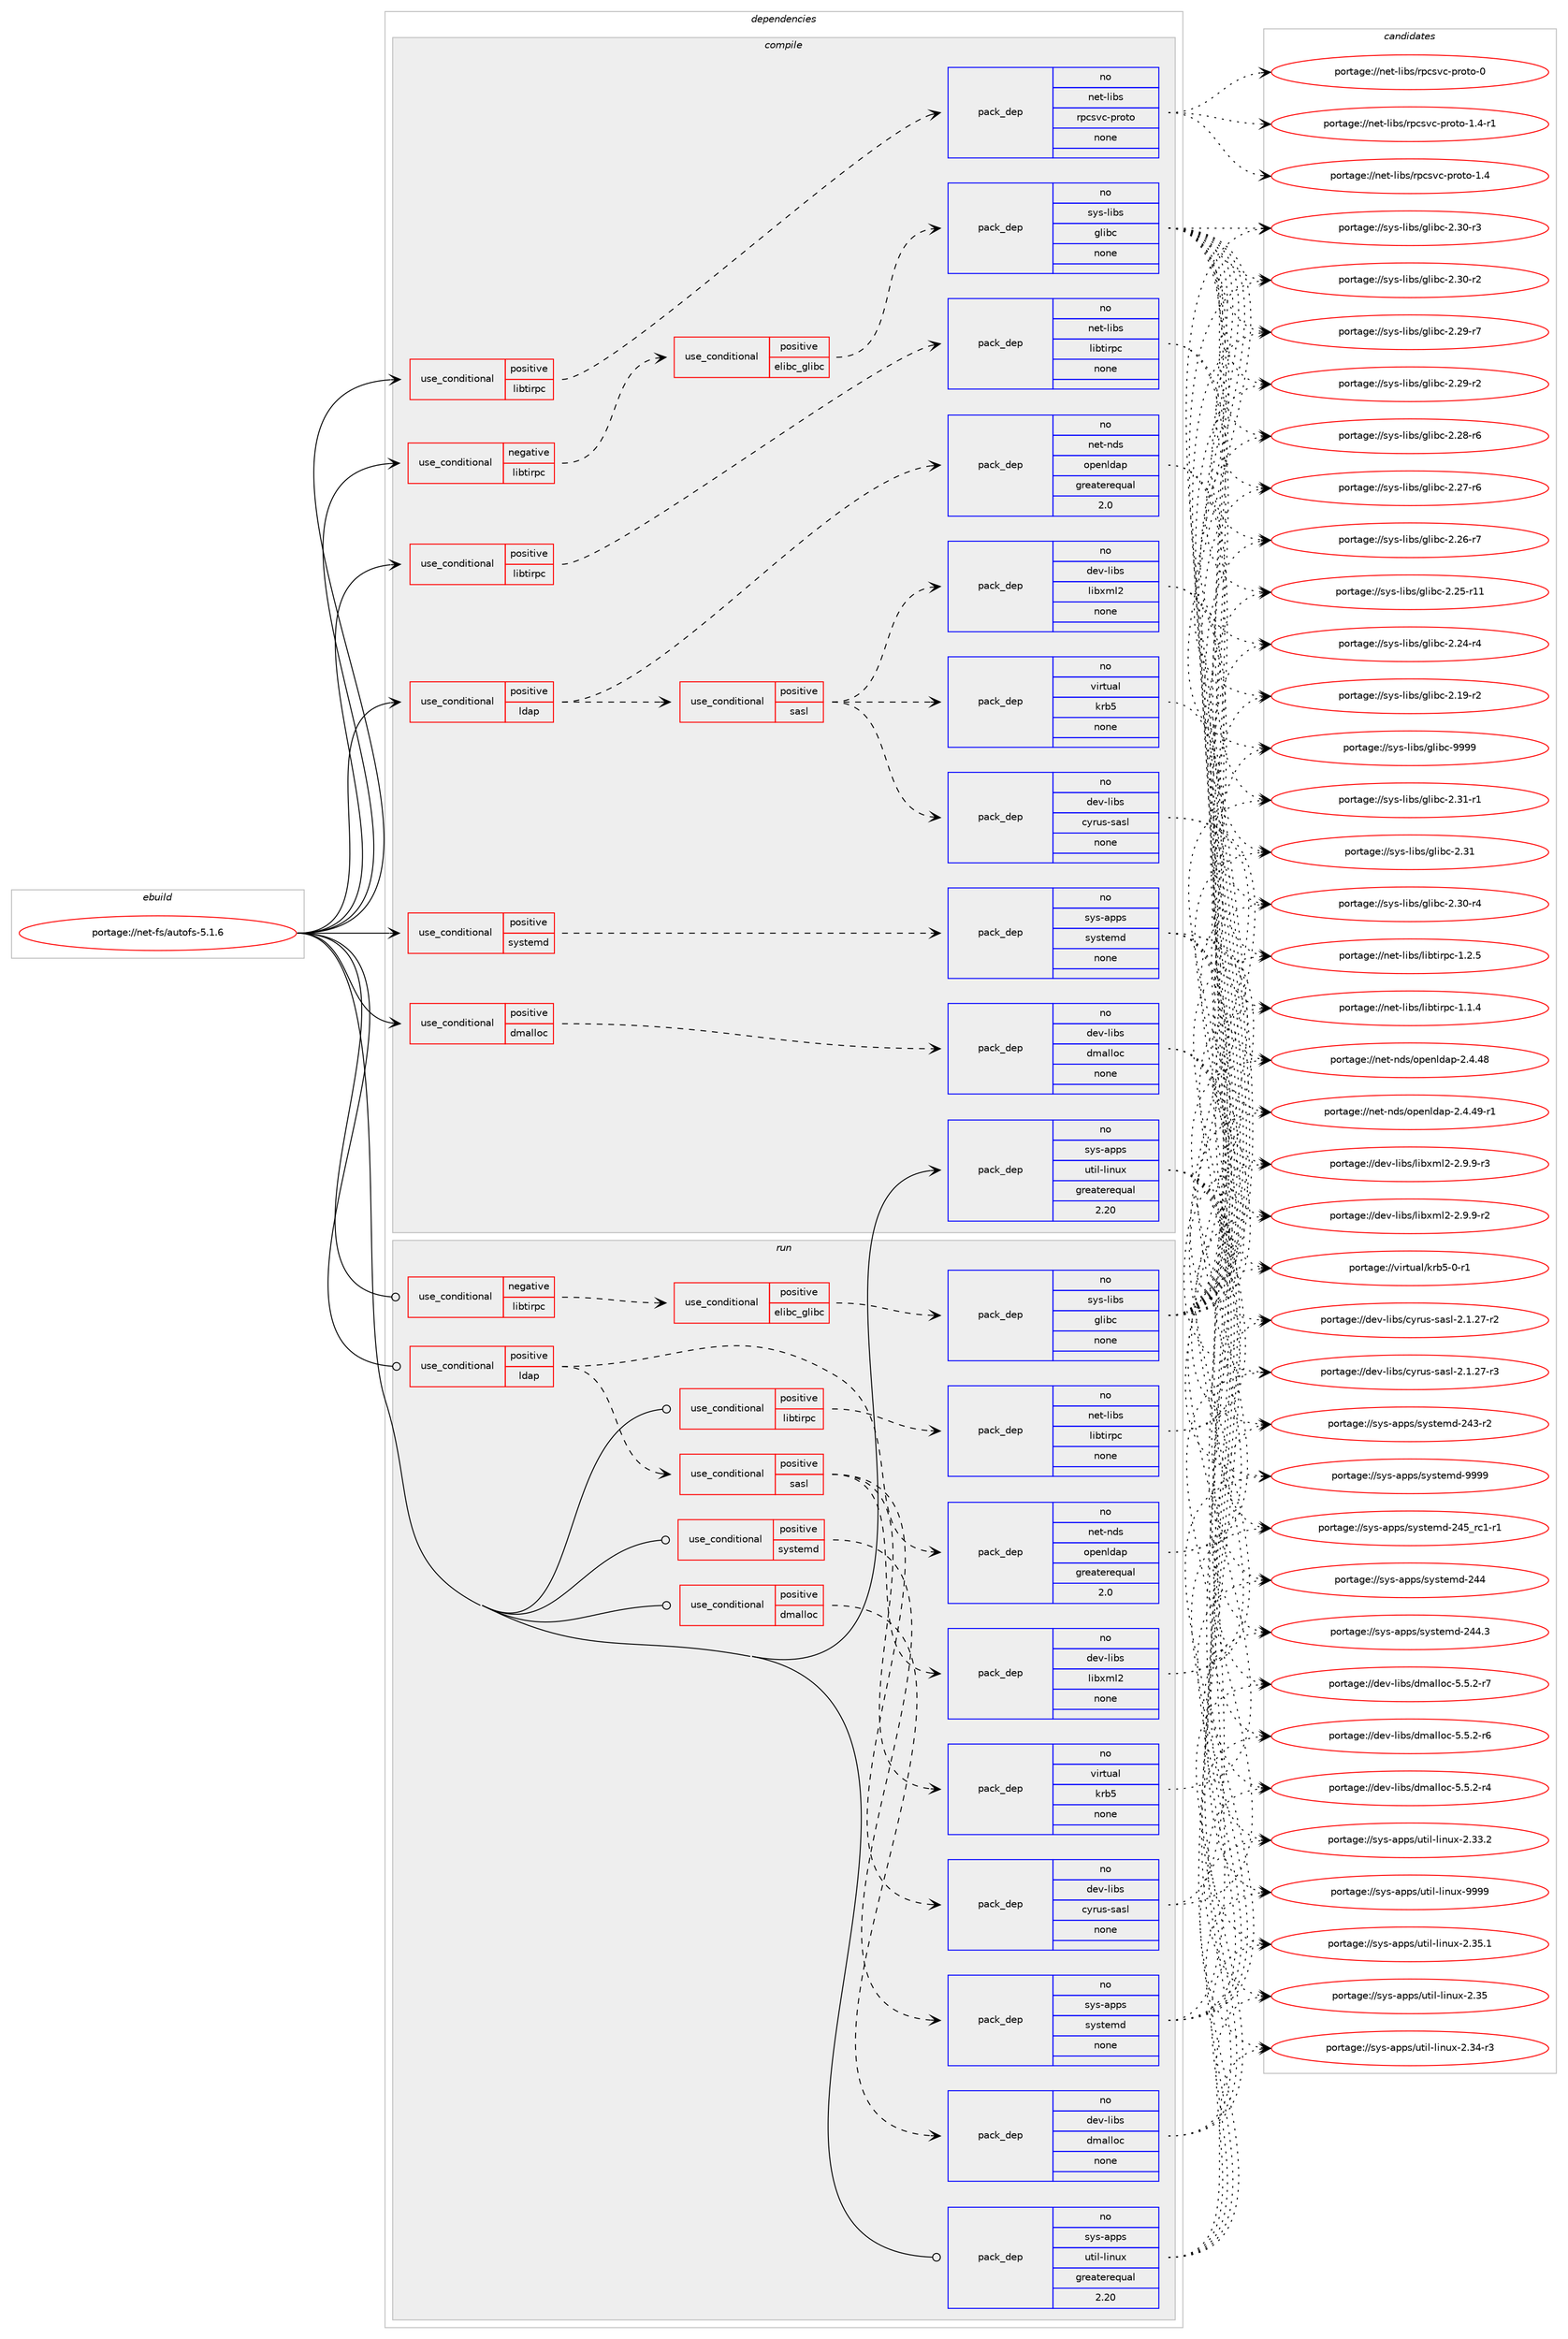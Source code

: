 digraph prolog {

# *************
# Graph options
# *************

newrank=true;
concentrate=true;
compound=true;
graph [rankdir=LR,fontname=Helvetica,fontsize=10,ranksep=1.5];#, ranksep=2.5, nodesep=0.2];
edge  [arrowhead=vee];
node  [fontname=Helvetica,fontsize=10];

# **********
# The ebuild
# **********

subgraph cluster_leftcol {
color=gray;
rank=same;
label=<<i>ebuild</i>>;
id [label="portage://net-fs/autofs-5.1.6", color=red, width=4, href="../net-fs/autofs-5.1.6.svg"];
}

# ****************
# The dependencies
# ****************

subgraph cluster_midcol {
color=gray;
label=<<i>dependencies</i>>;
subgraph cluster_compile {
fillcolor="#eeeeee";
style=filled;
label=<<i>compile</i>>;
subgraph cond31868 {
dependency145514 [label=<<TABLE BORDER="0" CELLBORDER="1" CELLSPACING="0" CELLPADDING="4"><TR><TD ROWSPAN="3" CELLPADDING="10">use_conditional</TD></TR><TR><TD>negative</TD></TR><TR><TD>libtirpc</TD></TR></TABLE>>, shape=none, color=red];
subgraph cond31869 {
dependency145515 [label=<<TABLE BORDER="0" CELLBORDER="1" CELLSPACING="0" CELLPADDING="4"><TR><TD ROWSPAN="3" CELLPADDING="10">use_conditional</TD></TR><TR><TD>positive</TD></TR><TR><TD>elibc_glibc</TD></TR></TABLE>>, shape=none, color=red];
subgraph pack111236 {
dependency145516 [label=<<TABLE BORDER="0" CELLBORDER="1" CELLSPACING="0" CELLPADDING="4" WIDTH="220"><TR><TD ROWSPAN="6" CELLPADDING="30">pack_dep</TD></TR><TR><TD WIDTH="110">no</TD></TR><TR><TD>sys-libs</TD></TR><TR><TD>glibc</TD></TR><TR><TD>none</TD></TR><TR><TD></TD></TR></TABLE>>, shape=none, color=blue];
}
dependency145515:e -> dependency145516:w [weight=20,style="dashed",arrowhead="vee"];
}
dependency145514:e -> dependency145515:w [weight=20,style="dashed",arrowhead="vee"];
}
id:e -> dependency145514:w [weight=20,style="solid",arrowhead="vee"];
subgraph cond31870 {
dependency145517 [label=<<TABLE BORDER="0" CELLBORDER="1" CELLSPACING="0" CELLPADDING="4"><TR><TD ROWSPAN="3" CELLPADDING="10">use_conditional</TD></TR><TR><TD>positive</TD></TR><TR><TD>dmalloc</TD></TR></TABLE>>, shape=none, color=red];
subgraph pack111237 {
dependency145518 [label=<<TABLE BORDER="0" CELLBORDER="1" CELLSPACING="0" CELLPADDING="4" WIDTH="220"><TR><TD ROWSPAN="6" CELLPADDING="30">pack_dep</TD></TR><TR><TD WIDTH="110">no</TD></TR><TR><TD>dev-libs</TD></TR><TR><TD>dmalloc</TD></TR><TR><TD>none</TD></TR><TR><TD></TD></TR></TABLE>>, shape=none, color=blue];
}
dependency145517:e -> dependency145518:w [weight=20,style="dashed",arrowhead="vee"];
}
id:e -> dependency145517:w [weight=20,style="solid",arrowhead="vee"];
subgraph cond31871 {
dependency145519 [label=<<TABLE BORDER="0" CELLBORDER="1" CELLSPACING="0" CELLPADDING="4"><TR><TD ROWSPAN="3" CELLPADDING="10">use_conditional</TD></TR><TR><TD>positive</TD></TR><TR><TD>ldap</TD></TR></TABLE>>, shape=none, color=red];
subgraph pack111238 {
dependency145520 [label=<<TABLE BORDER="0" CELLBORDER="1" CELLSPACING="0" CELLPADDING="4" WIDTH="220"><TR><TD ROWSPAN="6" CELLPADDING="30">pack_dep</TD></TR><TR><TD WIDTH="110">no</TD></TR><TR><TD>net-nds</TD></TR><TR><TD>openldap</TD></TR><TR><TD>greaterequal</TD></TR><TR><TD>2.0</TD></TR></TABLE>>, shape=none, color=blue];
}
dependency145519:e -> dependency145520:w [weight=20,style="dashed",arrowhead="vee"];
subgraph cond31872 {
dependency145521 [label=<<TABLE BORDER="0" CELLBORDER="1" CELLSPACING="0" CELLPADDING="4"><TR><TD ROWSPAN="3" CELLPADDING="10">use_conditional</TD></TR><TR><TD>positive</TD></TR><TR><TD>sasl</TD></TR></TABLE>>, shape=none, color=red];
subgraph pack111239 {
dependency145522 [label=<<TABLE BORDER="0" CELLBORDER="1" CELLSPACING="0" CELLPADDING="4" WIDTH="220"><TR><TD ROWSPAN="6" CELLPADDING="30">pack_dep</TD></TR><TR><TD WIDTH="110">no</TD></TR><TR><TD>dev-libs</TD></TR><TR><TD>cyrus-sasl</TD></TR><TR><TD>none</TD></TR><TR><TD></TD></TR></TABLE>>, shape=none, color=blue];
}
dependency145521:e -> dependency145522:w [weight=20,style="dashed",arrowhead="vee"];
subgraph pack111240 {
dependency145523 [label=<<TABLE BORDER="0" CELLBORDER="1" CELLSPACING="0" CELLPADDING="4" WIDTH="220"><TR><TD ROWSPAN="6" CELLPADDING="30">pack_dep</TD></TR><TR><TD WIDTH="110">no</TD></TR><TR><TD>dev-libs</TD></TR><TR><TD>libxml2</TD></TR><TR><TD>none</TD></TR><TR><TD></TD></TR></TABLE>>, shape=none, color=blue];
}
dependency145521:e -> dependency145523:w [weight=20,style="dashed",arrowhead="vee"];
subgraph pack111241 {
dependency145524 [label=<<TABLE BORDER="0" CELLBORDER="1" CELLSPACING="0" CELLPADDING="4" WIDTH="220"><TR><TD ROWSPAN="6" CELLPADDING="30">pack_dep</TD></TR><TR><TD WIDTH="110">no</TD></TR><TR><TD>virtual</TD></TR><TR><TD>krb5</TD></TR><TR><TD>none</TD></TR><TR><TD></TD></TR></TABLE>>, shape=none, color=blue];
}
dependency145521:e -> dependency145524:w [weight=20,style="dashed",arrowhead="vee"];
}
dependency145519:e -> dependency145521:w [weight=20,style="dashed",arrowhead="vee"];
}
id:e -> dependency145519:w [weight=20,style="solid",arrowhead="vee"];
subgraph cond31873 {
dependency145525 [label=<<TABLE BORDER="0" CELLBORDER="1" CELLSPACING="0" CELLPADDING="4"><TR><TD ROWSPAN="3" CELLPADDING="10">use_conditional</TD></TR><TR><TD>positive</TD></TR><TR><TD>libtirpc</TD></TR></TABLE>>, shape=none, color=red];
subgraph pack111242 {
dependency145526 [label=<<TABLE BORDER="0" CELLBORDER="1" CELLSPACING="0" CELLPADDING="4" WIDTH="220"><TR><TD ROWSPAN="6" CELLPADDING="30">pack_dep</TD></TR><TR><TD WIDTH="110">no</TD></TR><TR><TD>net-libs</TD></TR><TR><TD>libtirpc</TD></TR><TR><TD>none</TD></TR><TR><TD></TD></TR></TABLE>>, shape=none, color=blue];
}
dependency145525:e -> dependency145526:w [weight=20,style="dashed",arrowhead="vee"];
}
id:e -> dependency145525:w [weight=20,style="solid",arrowhead="vee"];
subgraph cond31874 {
dependency145527 [label=<<TABLE BORDER="0" CELLBORDER="1" CELLSPACING="0" CELLPADDING="4"><TR><TD ROWSPAN="3" CELLPADDING="10">use_conditional</TD></TR><TR><TD>positive</TD></TR><TR><TD>libtirpc</TD></TR></TABLE>>, shape=none, color=red];
subgraph pack111243 {
dependency145528 [label=<<TABLE BORDER="0" CELLBORDER="1" CELLSPACING="0" CELLPADDING="4" WIDTH="220"><TR><TD ROWSPAN="6" CELLPADDING="30">pack_dep</TD></TR><TR><TD WIDTH="110">no</TD></TR><TR><TD>net-libs</TD></TR><TR><TD>rpcsvc-proto</TD></TR><TR><TD>none</TD></TR><TR><TD></TD></TR></TABLE>>, shape=none, color=blue];
}
dependency145527:e -> dependency145528:w [weight=20,style="dashed",arrowhead="vee"];
}
id:e -> dependency145527:w [weight=20,style="solid",arrowhead="vee"];
subgraph cond31875 {
dependency145529 [label=<<TABLE BORDER="0" CELLBORDER="1" CELLSPACING="0" CELLPADDING="4"><TR><TD ROWSPAN="3" CELLPADDING="10">use_conditional</TD></TR><TR><TD>positive</TD></TR><TR><TD>systemd</TD></TR></TABLE>>, shape=none, color=red];
subgraph pack111244 {
dependency145530 [label=<<TABLE BORDER="0" CELLBORDER="1" CELLSPACING="0" CELLPADDING="4" WIDTH="220"><TR><TD ROWSPAN="6" CELLPADDING="30">pack_dep</TD></TR><TR><TD WIDTH="110">no</TD></TR><TR><TD>sys-apps</TD></TR><TR><TD>systemd</TD></TR><TR><TD>none</TD></TR><TR><TD></TD></TR></TABLE>>, shape=none, color=blue];
}
dependency145529:e -> dependency145530:w [weight=20,style="dashed",arrowhead="vee"];
}
id:e -> dependency145529:w [weight=20,style="solid",arrowhead="vee"];
subgraph pack111245 {
dependency145531 [label=<<TABLE BORDER="0" CELLBORDER="1" CELLSPACING="0" CELLPADDING="4" WIDTH="220"><TR><TD ROWSPAN="6" CELLPADDING="30">pack_dep</TD></TR><TR><TD WIDTH="110">no</TD></TR><TR><TD>sys-apps</TD></TR><TR><TD>util-linux</TD></TR><TR><TD>greaterequal</TD></TR><TR><TD>2.20</TD></TR></TABLE>>, shape=none, color=blue];
}
id:e -> dependency145531:w [weight=20,style="solid",arrowhead="vee"];
}
subgraph cluster_compileandrun {
fillcolor="#eeeeee";
style=filled;
label=<<i>compile and run</i>>;
}
subgraph cluster_run {
fillcolor="#eeeeee";
style=filled;
label=<<i>run</i>>;
subgraph cond31876 {
dependency145532 [label=<<TABLE BORDER="0" CELLBORDER="1" CELLSPACING="0" CELLPADDING="4"><TR><TD ROWSPAN="3" CELLPADDING="10">use_conditional</TD></TR><TR><TD>negative</TD></TR><TR><TD>libtirpc</TD></TR></TABLE>>, shape=none, color=red];
subgraph cond31877 {
dependency145533 [label=<<TABLE BORDER="0" CELLBORDER="1" CELLSPACING="0" CELLPADDING="4"><TR><TD ROWSPAN="3" CELLPADDING="10">use_conditional</TD></TR><TR><TD>positive</TD></TR><TR><TD>elibc_glibc</TD></TR></TABLE>>, shape=none, color=red];
subgraph pack111246 {
dependency145534 [label=<<TABLE BORDER="0" CELLBORDER="1" CELLSPACING="0" CELLPADDING="4" WIDTH="220"><TR><TD ROWSPAN="6" CELLPADDING="30">pack_dep</TD></TR><TR><TD WIDTH="110">no</TD></TR><TR><TD>sys-libs</TD></TR><TR><TD>glibc</TD></TR><TR><TD>none</TD></TR><TR><TD></TD></TR></TABLE>>, shape=none, color=blue];
}
dependency145533:e -> dependency145534:w [weight=20,style="dashed",arrowhead="vee"];
}
dependency145532:e -> dependency145533:w [weight=20,style="dashed",arrowhead="vee"];
}
id:e -> dependency145532:w [weight=20,style="solid",arrowhead="odot"];
subgraph cond31878 {
dependency145535 [label=<<TABLE BORDER="0" CELLBORDER="1" CELLSPACING="0" CELLPADDING="4"><TR><TD ROWSPAN="3" CELLPADDING="10">use_conditional</TD></TR><TR><TD>positive</TD></TR><TR><TD>dmalloc</TD></TR></TABLE>>, shape=none, color=red];
subgraph pack111247 {
dependency145536 [label=<<TABLE BORDER="0" CELLBORDER="1" CELLSPACING="0" CELLPADDING="4" WIDTH="220"><TR><TD ROWSPAN="6" CELLPADDING="30">pack_dep</TD></TR><TR><TD WIDTH="110">no</TD></TR><TR><TD>dev-libs</TD></TR><TR><TD>dmalloc</TD></TR><TR><TD>none</TD></TR><TR><TD></TD></TR></TABLE>>, shape=none, color=blue];
}
dependency145535:e -> dependency145536:w [weight=20,style="dashed",arrowhead="vee"];
}
id:e -> dependency145535:w [weight=20,style="solid",arrowhead="odot"];
subgraph cond31879 {
dependency145537 [label=<<TABLE BORDER="0" CELLBORDER="1" CELLSPACING="0" CELLPADDING="4"><TR><TD ROWSPAN="3" CELLPADDING="10">use_conditional</TD></TR><TR><TD>positive</TD></TR><TR><TD>ldap</TD></TR></TABLE>>, shape=none, color=red];
subgraph pack111248 {
dependency145538 [label=<<TABLE BORDER="0" CELLBORDER="1" CELLSPACING="0" CELLPADDING="4" WIDTH="220"><TR><TD ROWSPAN="6" CELLPADDING="30">pack_dep</TD></TR><TR><TD WIDTH="110">no</TD></TR><TR><TD>net-nds</TD></TR><TR><TD>openldap</TD></TR><TR><TD>greaterequal</TD></TR><TR><TD>2.0</TD></TR></TABLE>>, shape=none, color=blue];
}
dependency145537:e -> dependency145538:w [weight=20,style="dashed",arrowhead="vee"];
subgraph cond31880 {
dependency145539 [label=<<TABLE BORDER="0" CELLBORDER="1" CELLSPACING="0" CELLPADDING="4"><TR><TD ROWSPAN="3" CELLPADDING="10">use_conditional</TD></TR><TR><TD>positive</TD></TR><TR><TD>sasl</TD></TR></TABLE>>, shape=none, color=red];
subgraph pack111249 {
dependency145540 [label=<<TABLE BORDER="0" CELLBORDER="1" CELLSPACING="0" CELLPADDING="4" WIDTH="220"><TR><TD ROWSPAN="6" CELLPADDING="30">pack_dep</TD></TR><TR><TD WIDTH="110">no</TD></TR><TR><TD>dev-libs</TD></TR><TR><TD>cyrus-sasl</TD></TR><TR><TD>none</TD></TR><TR><TD></TD></TR></TABLE>>, shape=none, color=blue];
}
dependency145539:e -> dependency145540:w [weight=20,style="dashed",arrowhead="vee"];
subgraph pack111250 {
dependency145541 [label=<<TABLE BORDER="0" CELLBORDER="1" CELLSPACING="0" CELLPADDING="4" WIDTH="220"><TR><TD ROWSPAN="6" CELLPADDING="30">pack_dep</TD></TR><TR><TD WIDTH="110">no</TD></TR><TR><TD>dev-libs</TD></TR><TR><TD>libxml2</TD></TR><TR><TD>none</TD></TR><TR><TD></TD></TR></TABLE>>, shape=none, color=blue];
}
dependency145539:e -> dependency145541:w [weight=20,style="dashed",arrowhead="vee"];
subgraph pack111251 {
dependency145542 [label=<<TABLE BORDER="0" CELLBORDER="1" CELLSPACING="0" CELLPADDING="4" WIDTH="220"><TR><TD ROWSPAN="6" CELLPADDING="30">pack_dep</TD></TR><TR><TD WIDTH="110">no</TD></TR><TR><TD>virtual</TD></TR><TR><TD>krb5</TD></TR><TR><TD>none</TD></TR><TR><TD></TD></TR></TABLE>>, shape=none, color=blue];
}
dependency145539:e -> dependency145542:w [weight=20,style="dashed",arrowhead="vee"];
}
dependency145537:e -> dependency145539:w [weight=20,style="dashed",arrowhead="vee"];
}
id:e -> dependency145537:w [weight=20,style="solid",arrowhead="odot"];
subgraph cond31881 {
dependency145543 [label=<<TABLE BORDER="0" CELLBORDER="1" CELLSPACING="0" CELLPADDING="4"><TR><TD ROWSPAN="3" CELLPADDING="10">use_conditional</TD></TR><TR><TD>positive</TD></TR><TR><TD>libtirpc</TD></TR></TABLE>>, shape=none, color=red];
subgraph pack111252 {
dependency145544 [label=<<TABLE BORDER="0" CELLBORDER="1" CELLSPACING="0" CELLPADDING="4" WIDTH="220"><TR><TD ROWSPAN="6" CELLPADDING="30">pack_dep</TD></TR><TR><TD WIDTH="110">no</TD></TR><TR><TD>net-libs</TD></TR><TR><TD>libtirpc</TD></TR><TR><TD>none</TD></TR><TR><TD></TD></TR></TABLE>>, shape=none, color=blue];
}
dependency145543:e -> dependency145544:w [weight=20,style="dashed",arrowhead="vee"];
}
id:e -> dependency145543:w [weight=20,style="solid",arrowhead="odot"];
subgraph cond31882 {
dependency145545 [label=<<TABLE BORDER="0" CELLBORDER="1" CELLSPACING="0" CELLPADDING="4"><TR><TD ROWSPAN="3" CELLPADDING="10">use_conditional</TD></TR><TR><TD>positive</TD></TR><TR><TD>systemd</TD></TR></TABLE>>, shape=none, color=red];
subgraph pack111253 {
dependency145546 [label=<<TABLE BORDER="0" CELLBORDER="1" CELLSPACING="0" CELLPADDING="4" WIDTH="220"><TR><TD ROWSPAN="6" CELLPADDING="30">pack_dep</TD></TR><TR><TD WIDTH="110">no</TD></TR><TR><TD>sys-apps</TD></TR><TR><TD>systemd</TD></TR><TR><TD>none</TD></TR><TR><TD></TD></TR></TABLE>>, shape=none, color=blue];
}
dependency145545:e -> dependency145546:w [weight=20,style="dashed",arrowhead="vee"];
}
id:e -> dependency145545:w [weight=20,style="solid",arrowhead="odot"];
subgraph pack111254 {
dependency145547 [label=<<TABLE BORDER="0" CELLBORDER="1" CELLSPACING="0" CELLPADDING="4" WIDTH="220"><TR><TD ROWSPAN="6" CELLPADDING="30">pack_dep</TD></TR><TR><TD WIDTH="110">no</TD></TR><TR><TD>sys-apps</TD></TR><TR><TD>util-linux</TD></TR><TR><TD>greaterequal</TD></TR><TR><TD>2.20</TD></TR></TABLE>>, shape=none, color=blue];
}
id:e -> dependency145547:w [weight=20,style="solid",arrowhead="odot"];
}
}

# **************
# The candidates
# **************

subgraph cluster_choices {
rank=same;
color=gray;
label=<<i>candidates</i>>;

subgraph choice111236 {
color=black;
nodesep=1;
choice11512111545108105981154710310810598994557575757 [label="portage://sys-libs/glibc-9999", color=red, width=4,href="../sys-libs/glibc-9999.svg"];
choice115121115451081059811547103108105989945504651494511449 [label="portage://sys-libs/glibc-2.31-r1", color=red, width=4,href="../sys-libs/glibc-2.31-r1.svg"];
choice11512111545108105981154710310810598994550465149 [label="portage://sys-libs/glibc-2.31", color=red, width=4,href="../sys-libs/glibc-2.31.svg"];
choice115121115451081059811547103108105989945504651484511452 [label="portage://sys-libs/glibc-2.30-r4", color=red, width=4,href="../sys-libs/glibc-2.30-r4.svg"];
choice115121115451081059811547103108105989945504651484511451 [label="portage://sys-libs/glibc-2.30-r3", color=red, width=4,href="../sys-libs/glibc-2.30-r3.svg"];
choice115121115451081059811547103108105989945504651484511450 [label="portage://sys-libs/glibc-2.30-r2", color=red, width=4,href="../sys-libs/glibc-2.30-r2.svg"];
choice115121115451081059811547103108105989945504650574511455 [label="portage://sys-libs/glibc-2.29-r7", color=red, width=4,href="../sys-libs/glibc-2.29-r7.svg"];
choice115121115451081059811547103108105989945504650574511450 [label="portage://sys-libs/glibc-2.29-r2", color=red, width=4,href="../sys-libs/glibc-2.29-r2.svg"];
choice115121115451081059811547103108105989945504650564511454 [label="portage://sys-libs/glibc-2.28-r6", color=red, width=4,href="../sys-libs/glibc-2.28-r6.svg"];
choice115121115451081059811547103108105989945504650554511454 [label="portage://sys-libs/glibc-2.27-r6", color=red, width=4,href="../sys-libs/glibc-2.27-r6.svg"];
choice115121115451081059811547103108105989945504650544511455 [label="portage://sys-libs/glibc-2.26-r7", color=red, width=4,href="../sys-libs/glibc-2.26-r7.svg"];
choice11512111545108105981154710310810598994550465053451144949 [label="portage://sys-libs/glibc-2.25-r11", color=red, width=4,href="../sys-libs/glibc-2.25-r11.svg"];
choice115121115451081059811547103108105989945504650524511452 [label="portage://sys-libs/glibc-2.24-r4", color=red, width=4,href="../sys-libs/glibc-2.24-r4.svg"];
choice115121115451081059811547103108105989945504649574511450 [label="portage://sys-libs/glibc-2.19-r2", color=red, width=4,href="../sys-libs/glibc-2.19-r2.svg"];
dependency145516:e -> choice11512111545108105981154710310810598994557575757:w [style=dotted,weight="100"];
dependency145516:e -> choice115121115451081059811547103108105989945504651494511449:w [style=dotted,weight="100"];
dependency145516:e -> choice11512111545108105981154710310810598994550465149:w [style=dotted,weight="100"];
dependency145516:e -> choice115121115451081059811547103108105989945504651484511452:w [style=dotted,weight="100"];
dependency145516:e -> choice115121115451081059811547103108105989945504651484511451:w [style=dotted,weight="100"];
dependency145516:e -> choice115121115451081059811547103108105989945504651484511450:w [style=dotted,weight="100"];
dependency145516:e -> choice115121115451081059811547103108105989945504650574511455:w [style=dotted,weight="100"];
dependency145516:e -> choice115121115451081059811547103108105989945504650574511450:w [style=dotted,weight="100"];
dependency145516:e -> choice115121115451081059811547103108105989945504650564511454:w [style=dotted,weight="100"];
dependency145516:e -> choice115121115451081059811547103108105989945504650554511454:w [style=dotted,weight="100"];
dependency145516:e -> choice115121115451081059811547103108105989945504650544511455:w [style=dotted,weight="100"];
dependency145516:e -> choice11512111545108105981154710310810598994550465053451144949:w [style=dotted,weight="100"];
dependency145516:e -> choice115121115451081059811547103108105989945504650524511452:w [style=dotted,weight="100"];
dependency145516:e -> choice115121115451081059811547103108105989945504649574511450:w [style=dotted,weight="100"];
}
subgraph choice111237 {
color=black;
nodesep=1;
choice10010111845108105981154710010997108108111994553465346504511455 [label="portage://dev-libs/dmalloc-5.5.2-r7", color=red, width=4,href="../dev-libs/dmalloc-5.5.2-r7.svg"];
choice10010111845108105981154710010997108108111994553465346504511454 [label="portage://dev-libs/dmalloc-5.5.2-r6", color=red, width=4,href="../dev-libs/dmalloc-5.5.2-r6.svg"];
choice10010111845108105981154710010997108108111994553465346504511452 [label="portage://dev-libs/dmalloc-5.5.2-r4", color=red, width=4,href="../dev-libs/dmalloc-5.5.2-r4.svg"];
dependency145518:e -> choice10010111845108105981154710010997108108111994553465346504511455:w [style=dotted,weight="100"];
dependency145518:e -> choice10010111845108105981154710010997108108111994553465346504511454:w [style=dotted,weight="100"];
dependency145518:e -> choice10010111845108105981154710010997108108111994553465346504511452:w [style=dotted,weight="100"];
}
subgraph choice111238 {
color=black;
nodesep=1;
choice110101116451101001154711111210111010810097112455046524652574511449 [label="portage://net-nds/openldap-2.4.49-r1", color=red, width=4,href="../net-nds/openldap-2.4.49-r1.svg"];
choice11010111645110100115471111121011101081009711245504652465256 [label="portage://net-nds/openldap-2.4.48", color=red, width=4,href="../net-nds/openldap-2.4.48.svg"];
dependency145520:e -> choice110101116451101001154711111210111010810097112455046524652574511449:w [style=dotted,weight="100"];
dependency145520:e -> choice11010111645110100115471111121011101081009711245504652465256:w [style=dotted,weight="100"];
}
subgraph choice111239 {
color=black;
nodesep=1;
choice100101118451081059811547991211141171154511597115108455046494650554511451 [label="portage://dev-libs/cyrus-sasl-2.1.27-r3", color=red, width=4,href="../dev-libs/cyrus-sasl-2.1.27-r3.svg"];
choice100101118451081059811547991211141171154511597115108455046494650554511450 [label="portage://dev-libs/cyrus-sasl-2.1.27-r2", color=red, width=4,href="../dev-libs/cyrus-sasl-2.1.27-r2.svg"];
dependency145522:e -> choice100101118451081059811547991211141171154511597115108455046494650554511451:w [style=dotted,weight="100"];
dependency145522:e -> choice100101118451081059811547991211141171154511597115108455046494650554511450:w [style=dotted,weight="100"];
}
subgraph choice111240 {
color=black;
nodesep=1;
choice10010111845108105981154710810598120109108504550465746574511451 [label="portage://dev-libs/libxml2-2.9.9-r3", color=red, width=4,href="../dev-libs/libxml2-2.9.9-r3.svg"];
choice10010111845108105981154710810598120109108504550465746574511450 [label="portage://dev-libs/libxml2-2.9.9-r2", color=red, width=4,href="../dev-libs/libxml2-2.9.9-r2.svg"];
dependency145523:e -> choice10010111845108105981154710810598120109108504550465746574511451:w [style=dotted,weight="100"];
dependency145523:e -> choice10010111845108105981154710810598120109108504550465746574511450:w [style=dotted,weight="100"];
}
subgraph choice111241 {
color=black;
nodesep=1;
choice1181051141161179710847107114985345484511449 [label="portage://virtual/krb5-0-r1", color=red, width=4,href="../virtual/krb5-0-r1.svg"];
dependency145524:e -> choice1181051141161179710847107114985345484511449:w [style=dotted,weight="100"];
}
subgraph choice111242 {
color=black;
nodesep=1;
choice1101011164510810598115471081059811610511411299454946504653 [label="portage://net-libs/libtirpc-1.2.5", color=red, width=4,href="../net-libs/libtirpc-1.2.5.svg"];
choice1101011164510810598115471081059811610511411299454946494652 [label="portage://net-libs/libtirpc-1.1.4", color=red, width=4,href="../net-libs/libtirpc-1.1.4.svg"];
dependency145526:e -> choice1101011164510810598115471081059811610511411299454946504653:w [style=dotted,weight="100"];
dependency145526:e -> choice1101011164510810598115471081059811610511411299454946494652:w [style=dotted,weight="100"];
}
subgraph choice111243 {
color=black;
nodesep=1;
choice110101116451081059811547114112991151189945112114111116111454946524511449 [label="portage://net-libs/rpcsvc-proto-1.4-r1", color=red, width=4,href="../net-libs/rpcsvc-proto-1.4-r1.svg"];
choice11010111645108105981154711411299115118994511211411111611145494652 [label="portage://net-libs/rpcsvc-proto-1.4", color=red, width=4,href="../net-libs/rpcsvc-proto-1.4.svg"];
choice1101011164510810598115471141129911511899451121141111161114548 [label="portage://net-libs/rpcsvc-proto-0", color=red, width=4,href="../net-libs/rpcsvc-proto-0.svg"];
dependency145528:e -> choice110101116451081059811547114112991151189945112114111116111454946524511449:w [style=dotted,weight="100"];
dependency145528:e -> choice11010111645108105981154711411299115118994511211411111611145494652:w [style=dotted,weight="100"];
dependency145528:e -> choice1101011164510810598115471141129911511899451121141111161114548:w [style=dotted,weight="100"];
}
subgraph choice111244 {
color=black;
nodesep=1;
choice1151211154597112112115471151211151161011091004557575757 [label="portage://sys-apps/systemd-9999", color=red, width=4,href="../sys-apps/systemd-9999.svg"];
choice115121115459711211211547115121115116101109100455052539511499494511449 [label="portage://sys-apps/systemd-245_rc1-r1", color=red, width=4,href="../sys-apps/systemd-245_rc1-r1.svg"];
choice115121115459711211211547115121115116101109100455052524651 [label="portage://sys-apps/systemd-244.3", color=red, width=4,href="../sys-apps/systemd-244.3.svg"];
choice11512111545971121121154711512111511610110910045505252 [label="portage://sys-apps/systemd-244", color=red, width=4,href="../sys-apps/systemd-244.svg"];
choice115121115459711211211547115121115116101109100455052514511450 [label="portage://sys-apps/systemd-243-r2", color=red, width=4,href="../sys-apps/systemd-243-r2.svg"];
dependency145530:e -> choice1151211154597112112115471151211151161011091004557575757:w [style=dotted,weight="100"];
dependency145530:e -> choice115121115459711211211547115121115116101109100455052539511499494511449:w [style=dotted,weight="100"];
dependency145530:e -> choice115121115459711211211547115121115116101109100455052524651:w [style=dotted,weight="100"];
dependency145530:e -> choice11512111545971121121154711512111511610110910045505252:w [style=dotted,weight="100"];
dependency145530:e -> choice115121115459711211211547115121115116101109100455052514511450:w [style=dotted,weight="100"];
}
subgraph choice111245 {
color=black;
nodesep=1;
choice115121115459711211211547117116105108451081051101171204557575757 [label="portage://sys-apps/util-linux-9999", color=red, width=4,href="../sys-apps/util-linux-9999.svg"];
choice1151211154597112112115471171161051084510810511011712045504651534649 [label="portage://sys-apps/util-linux-2.35.1", color=red, width=4,href="../sys-apps/util-linux-2.35.1.svg"];
choice115121115459711211211547117116105108451081051101171204550465153 [label="portage://sys-apps/util-linux-2.35", color=red, width=4,href="../sys-apps/util-linux-2.35.svg"];
choice1151211154597112112115471171161051084510810511011712045504651524511451 [label="portage://sys-apps/util-linux-2.34-r3", color=red, width=4,href="../sys-apps/util-linux-2.34-r3.svg"];
choice1151211154597112112115471171161051084510810511011712045504651514650 [label="portage://sys-apps/util-linux-2.33.2", color=red, width=4,href="../sys-apps/util-linux-2.33.2.svg"];
dependency145531:e -> choice115121115459711211211547117116105108451081051101171204557575757:w [style=dotted,weight="100"];
dependency145531:e -> choice1151211154597112112115471171161051084510810511011712045504651534649:w [style=dotted,weight="100"];
dependency145531:e -> choice115121115459711211211547117116105108451081051101171204550465153:w [style=dotted,weight="100"];
dependency145531:e -> choice1151211154597112112115471171161051084510810511011712045504651524511451:w [style=dotted,weight="100"];
dependency145531:e -> choice1151211154597112112115471171161051084510810511011712045504651514650:w [style=dotted,weight="100"];
}
subgraph choice111246 {
color=black;
nodesep=1;
choice11512111545108105981154710310810598994557575757 [label="portage://sys-libs/glibc-9999", color=red, width=4,href="../sys-libs/glibc-9999.svg"];
choice115121115451081059811547103108105989945504651494511449 [label="portage://sys-libs/glibc-2.31-r1", color=red, width=4,href="../sys-libs/glibc-2.31-r1.svg"];
choice11512111545108105981154710310810598994550465149 [label="portage://sys-libs/glibc-2.31", color=red, width=4,href="../sys-libs/glibc-2.31.svg"];
choice115121115451081059811547103108105989945504651484511452 [label="portage://sys-libs/glibc-2.30-r4", color=red, width=4,href="../sys-libs/glibc-2.30-r4.svg"];
choice115121115451081059811547103108105989945504651484511451 [label="portage://sys-libs/glibc-2.30-r3", color=red, width=4,href="../sys-libs/glibc-2.30-r3.svg"];
choice115121115451081059811547103108105989945504651484511450 [label="portage://sys-libs/glibc-2.30-r2", color=red, width=4,href="../sys-libs/glibc-2.30-r2.svg"];
choice115121115451081059811547103108105989945504650574511455 [label="portage://sys-libs/glibc-2.29-r7", color=red, width=4,href="../sys-libs/glibc-2.29-r7.svg"];
choice115121115451081059811547103108105989945504650574511450 [label="portage://sys-libs/glibc-2.29-r2", color=red, width=4,href="../sys-libs/glibc-2.29-r2.svg"];
choice115121115451081059811547103108105989945504650564511454 [label="portage://sys-libs/glibc-2.28-r6", color=red, width=4,href="../sys-libs/glibc-2.28-r6.svg"];
choice115121115451081059811547103108105989945504650554511454 [label="portage://sys-libs/glibc-2.27-r6", color=red, width=4,href="../sys-libs/glibc-2.27-r6.svg"];
choice115121115451081059811547103108105989945504650544511455 [label="portage://sys-libs/glibc-2.26-r7", color=red, width=4,href="../sys-libs/glibc-2.26-r7.svg"];
choice11512111545108105981154710310810598994550465053451144949 [label="portage://sys-libs/glibc-2.25-r11", color=red, width=4,href="../sys-libs/glibc-2.25-r11.svg"];
choice115121115451081059811547103108105989945504650524511452 [label="portage://sys-libs/glibc-2.24-r4", color=red, width=4,href="../sys-libs/glibc-2.24-r4.svg"];
choice115121115451081059811547103108105989945504649574511450 [label="portage://sys-libs/glibc-2.19-r2", color=red, width=4,href="../sys-libs/glibc-2.19-r2.svg"];
dependency145534:e -> choice11512111545108105981154710310810598994557575757:w [style=dotted,weight="100"];
dependency145534:e -> choice115121115451081059811547103108105989945504651494511449:w [style=dotted,weight="100"];
dependency145534:e -> choice11512111545108105981154710310810598994550465149:w [style=dotted,weight="100"];
dependency145534:e -> choice115121115451081059811547103108105989945504651484511452:w [style=dotted,weight="100"];
dependency145534:e -> choice115121115451081059811547103108105989945504651484511451:w [style=dotted,weight="100"];
dependency145534:e -> choice115121115451081059811547103108105989945504651484511450:w [style=dotted,weight="100"];
dependency145534:e -> choice115121115451081059811547103108105989945504650574511455:w [style=dotted,weight="100"];
dependency145534:e -> choice115121115451081059811547103108105989945504650574511450:w [style=dotted,weight="100"];
dependency145534:e -> choice115121115451081059811547103108105989945504650564511454:w [style=dotted,weight="100"];
dependency145534:e -> choice115121115451081059811547103108105989945504650554511454:w [style=dotted,weight="100"];
dependency145534:e -> choice115121115451081059811547103108105989945504650544511455:w [style=dotted,weight="100"];
dependency145534:e -> choice11512111545108105981154710310810598994550465053451144949:w [style=dotted,weight="100"];
dependency145534:e -> choice115121115451081059811547103108105989945504650524511452:w [style=dotted,weight="100"];
dependency145534:e -> choice115121115451081059811547103108105989945504649574511450:w [style=dotted,weight="100"];
}
subgraph choice111247 {
color=black;
nodesep=1;
choice10010111845108105981154710010997108108111994553465346504511455 [label="portage://dev-libs/dmalloc-5.5.2-r7", color=red, width=4,href="../dev-libs/dmalloc-5.5.2-r7.svg"];
choice10010111845108105981154710010997108108111994553465346504511454 [label="portage://dev-libs/dmalloc-5.5.2-r6", color=red, width=4,href="../dev-libs/dmalloc-5.5.2-r6.svg"];
choice10010111845108105981154710010997108108111994553465346504511452 [label="portage://dev-libs/dmalloc-5.5.2-r4", color=red, width=4,href="../dev-libs/dmalloc-5.5.2-r4.svg"];
dependency145536:e -> choice10010111845108105981154710010997108108111994553465346504511455:w [style=dotted,weight="100"];
dependency145536:e -> choice10010111845108105981154710010997108108111994553465346504511454:w [style=dotted,weight="100"];
dependency145536:e -> choice10010111845108105981154710010997108108111994553465346504511452:w [style=dotted,weight="100"];
}
subgraph choice111248 {
color=black;
nodesep=1;
choice110101116451101001154711111210111010810097112455046524652574511449 [label="portage://net-nds/openldap-2.4.49-r1", color=red, width=4,href="../net-nds/openldap-2.4.49-r1.svg"];
choice11010111645110100115471111121011101081009711245504652465256 [label="portage://net-nds/openldap-2.4.48", color=red, width=4,href="../net-nds/openldap-2.4.48.svg"];
dependency145538:e -> choice110101116451101001154711111210111010810097112455046524652574511449:w [style=dotted,weight="100"];
dependency145538:e -> choice11010111645110100115471111121011101081009711245504652465256:w [style=dotted,weight="100"];
}
subgraph choice111249 {
color=black;
nodesep=1;
choice100101118451081059811547991211141171154511597115108455046494650554511451 [label="portage://dev-libs/cyrus-sasl-2.1.27-r3", color=red, width=4,href="../dev-libs/cyrus-sasl-2.1.27-r3.svg"];
choice100101118451081059811547991211141171154511597115108455046494650554511450 [label="portage://dev-libs/cyrus-sasl-2.1.27-r2", color=red, width=4,href="../dev-libs/cyrus-sasl-2.1.27-r2.svg"];
dependency145540:e -> choice100101118451081059811547991211141171154511597115108455046494650554511451:w [style=dotted,weight="100"];
dependency145540:e -> choice100101118451081059811547991211141171154511597115108455046494650554511450:w [style=dotted,weight="100"];
}
subgraph choice111250 {
color=black;
nodesep=1;
choice10010111845108105981154710810598120109108504550465746574511451 [label="portage://dev-libs/libxml2-2.9.9-r3", color=red, width=4,href="../dev-libs/libxml2-2.9.9-r3.svg"];
choice10010111845108105981154710810598120109108504550465746574511450 [label="portage://dev-libs/libxml2-2.9.9-r2", color=red, width=4,href="../dev-libs/libxml2-2.9.9-r2.svg"];
dependency145541:e -> choice10010111845108105981154710810598120109108504550465746574511451:w [style=dotted,weight="100"];
dependency145541:e -> choice10010111845108105981154710810598120109108504550465746574511450:w [style=dotted,weight="100"];
}
subgraph choice111251 {
color=black;
nodesep=1;
choice1181051141161179710847107114985345484511449 [label="portage://virtual/krb5-0-r1", color=red, width=4,href="../virtual/krb5-0-r1.svg"];
dependency145542:e -> choice1181051141161179710847107114985345484511449:w [style=dotted,weight="100"];
}
subgraph choice111252 {
color=black;
nodesep=1;
choice1101011164510810598115471081059811610511411299454946504653 [label="portage://net-libs/libtirpc-1.2.5", color=red, width=4,href="../net-libs/libtirpc-1.2.5.svg"];
choice1101011164510810598115471081059811610511411299454946494652 [label="portage://net-libs/libtirpc-1.1.4", color=red, width=4,href="../net-libs/libtirpc-1.1.4.svg"];
dependency145544:e -> choice1101011164510810598115471081059811610511411299454946504653:w [style=dotted,weight="100"];
dependency145544:e -> choice1101011164510810598115471081059811610511411299454946494652:w [style=dotted,weight="100"];
}
subgraph choice111253 {
color=black;
nodesep=1;
choice1151211154597112112115471151211151161011091004557575757 [label="portage://sys-apps/systemd-9999", color=red, width=4,href="../sys-apps/systemd-9999.svg"];
choice115121115459711211211547115121115116101109100455052539511499494511449 [label="portage://sys-apps/systemd-245_rc1-r1", color=red, width=4,href="../sys-apps/systemd-245_rc1-r1.svg"];
choice115121115459711211211547115121115116101109100455052524651 [label="portage://sys-apps/systemd-244.3", color=red, width=4,href="../sys-apps/systemd-244.3.svg"];
choice11512111545971121121154711512111511610110910045505252 [label="portage://sys-apps/systemd-244", color=red, width=4,href="../sys-apps/systemd-244.svg"];
choice115121115459711211211547115121115116101109100455052514511450 [label="portage://sys-apps/systemd-243-r2", color=red, width=4,href="../sys-apps/systemd-243-r2.svg"];
dependency145546:e -> choice1151211154597112112115471151211151161011091004557575757:w [style=dotted,weight="100"];
dependency145546:e -> choice115121115459711211211547115121115116101109100455052539511499494511449:w [style=dotted,weight="100"];
dependency145546:e -> choice115121115459711211211547115121115116101109100455052524651:w [style=dotted,weight="100"];
dependency145546:e -> choice11512111545971121121154711512111511610110910045505252:w [style=dotted,weight="100"];
dependency145546:e -> choice115121115459711211211547115121115116101109100455052514511450:w [style=dotted,weight="100"];
}
subgraph choice111254 {
color=black;
nodesep=1;
choice115121115459711211211547117116105108451081051101171204557575757 [label="portage://sys-apps/util-linux-9999", color=red, width=4,href="../sys-apps/util-linux-9999.svg"];
choice1151211154597112112115471171161051084510810511011712045504651534649 [label="portage://sys-apps/util-linux-2.35.1", color=red, width=4,href="../sys-apps/util-linux-2.35.1.svg"];
choice115121115459711211211547117116105108451081051101171204550465153 [label="portage://sys-apps/util-linux-2.35", color=red, width=4,href="../sys-apps/util-linux-2.35.svg"];
choice1151211154597112112115471171161051084510810511011712045504651524511451 [label="portage://sys-apps/util-linux-2.34-r3", color=red, width=4,href="../sys-apps/util-linux-2.34-r3.svg"];
choice1151211154597112112115471171161051084510810511011712045504651514650 [label="portage://sys-apps/util-linux-2.33.2", color=red, width=4,href="../sys-apps/util-linux-2.33.2.svg"];
dependency145547:e -> choice115121115459711211211547117116105108451081051101171204557575757:w [style=dotted,weight="100"];
dependency145547:e -> choice1151211154597112112115471171161051084510810511011712045504651534649:w [style=dotted,weight="100"];
dependency145547:e -> choice115121115459711211211547117116105108451081051101171204550465153:w [style=dotted,weight="100"];
dependency145547:e -> choice1151211154597112112115471171161051084510810511011712045504651524511451:w [style=dotted,weight="100"];
dependency145547:e -> choice1151211154597112112115471171161051084510810511011712045504651514650:w [style=dotted,weight="100"];
}
}

}
